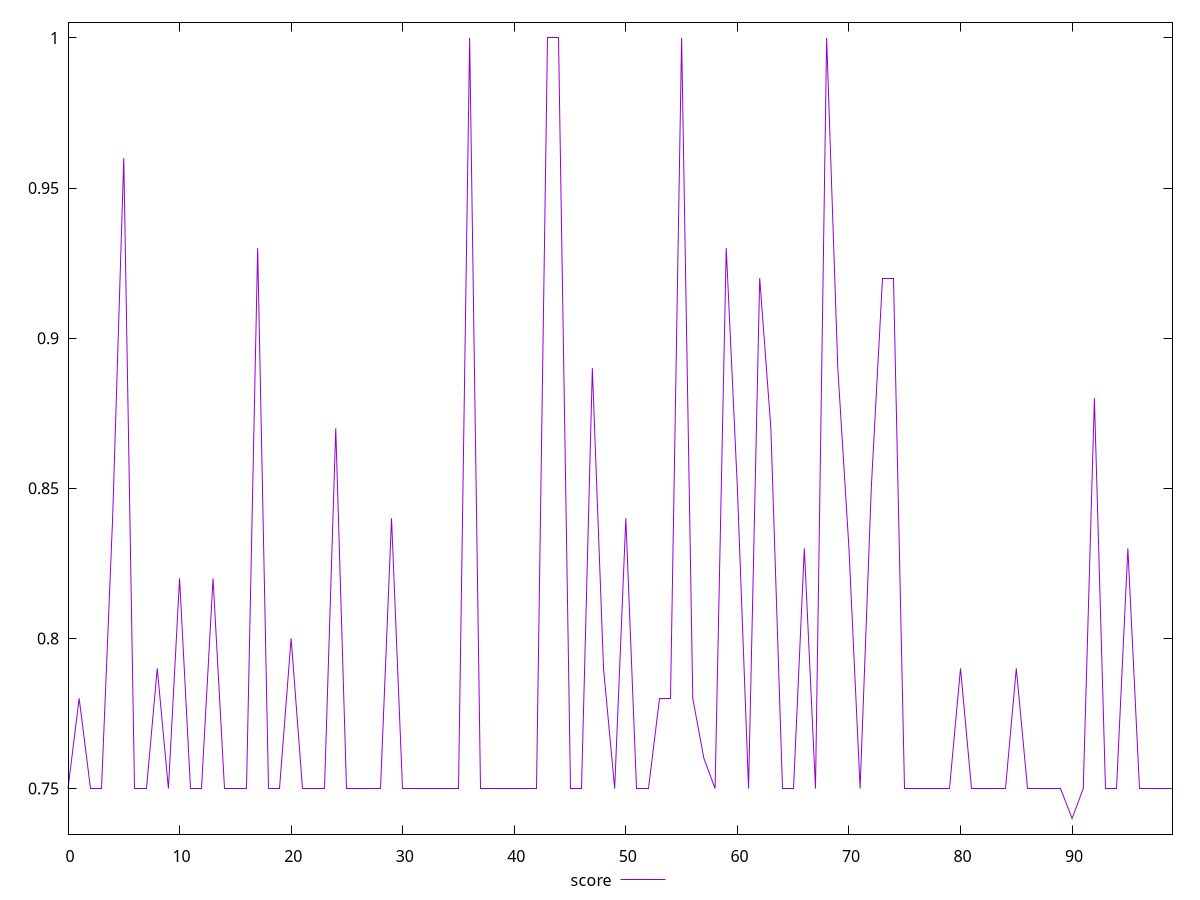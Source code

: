 reset

$score <<EOF
0 0.75
1 0.78
2 0.75
3 0.75
4 0.84
5 0.96
6 0.75
7 0.75
8 0.79
9 0.75
10 0.82
11 0.75
12 0.75
13 0.82
14 0.75
15 0.75
16 0.75
17 0.93
18 0.75
19 0.75
20 0.8
21 0.75
22 0.75
23 0.75
24 0.87
25 0.75
26 0.75
27 0.75
28 0.75
29 0.84
30 0.75
31 0.75
32 0.75
33 0.75
34 0.75
35 0.75
36 1
37 0.75
38 0.75
39 0.75
40 0.75
41 0.75
42 0.75
43 1
44 1
45 0.75
46 0.75
47 0.89
48 0.79
49 0.75
50 0.84
51 0.75
52 0.75
53 0.78
54 0.78
55 1
56 0.78
57 0.76
58 0.75
59 0.93
60 0.85
61 0.75
62 0.92
63 0.87
64 0.75
65 0.75
66 0.83
67 0.75
68 1
69 0.89
70 0.83
71 0.75
72 0.85
73 0.92
74 0.92
75 0.75
76 0.75
77 0.75
78 0.75
79 0.75
80 0.79
81 0.75
82 0.75
83 0.75
84 0.75
85 0.79
86 0.75
87 0.75
88 0.75
89 0.75
90 0.74
91 0.75
92 0.88
93 0.75
94 0.75
95 0.83
96 0.75
97 0.75
98 0.75
99 0.75
EOF

set key outside below
set xrange [0:99]
set yrange [0.7348:1.0052]
set trange [0.7348:1.0052]
set terminal svg size 640, 500 enhanced background rgb 'white'
set output "reprap/uses-rel-preconnect/samples/pages+cached+noexternal+nomedia+nocss/score/values.svg"

plot $score title "score" with line

reset
